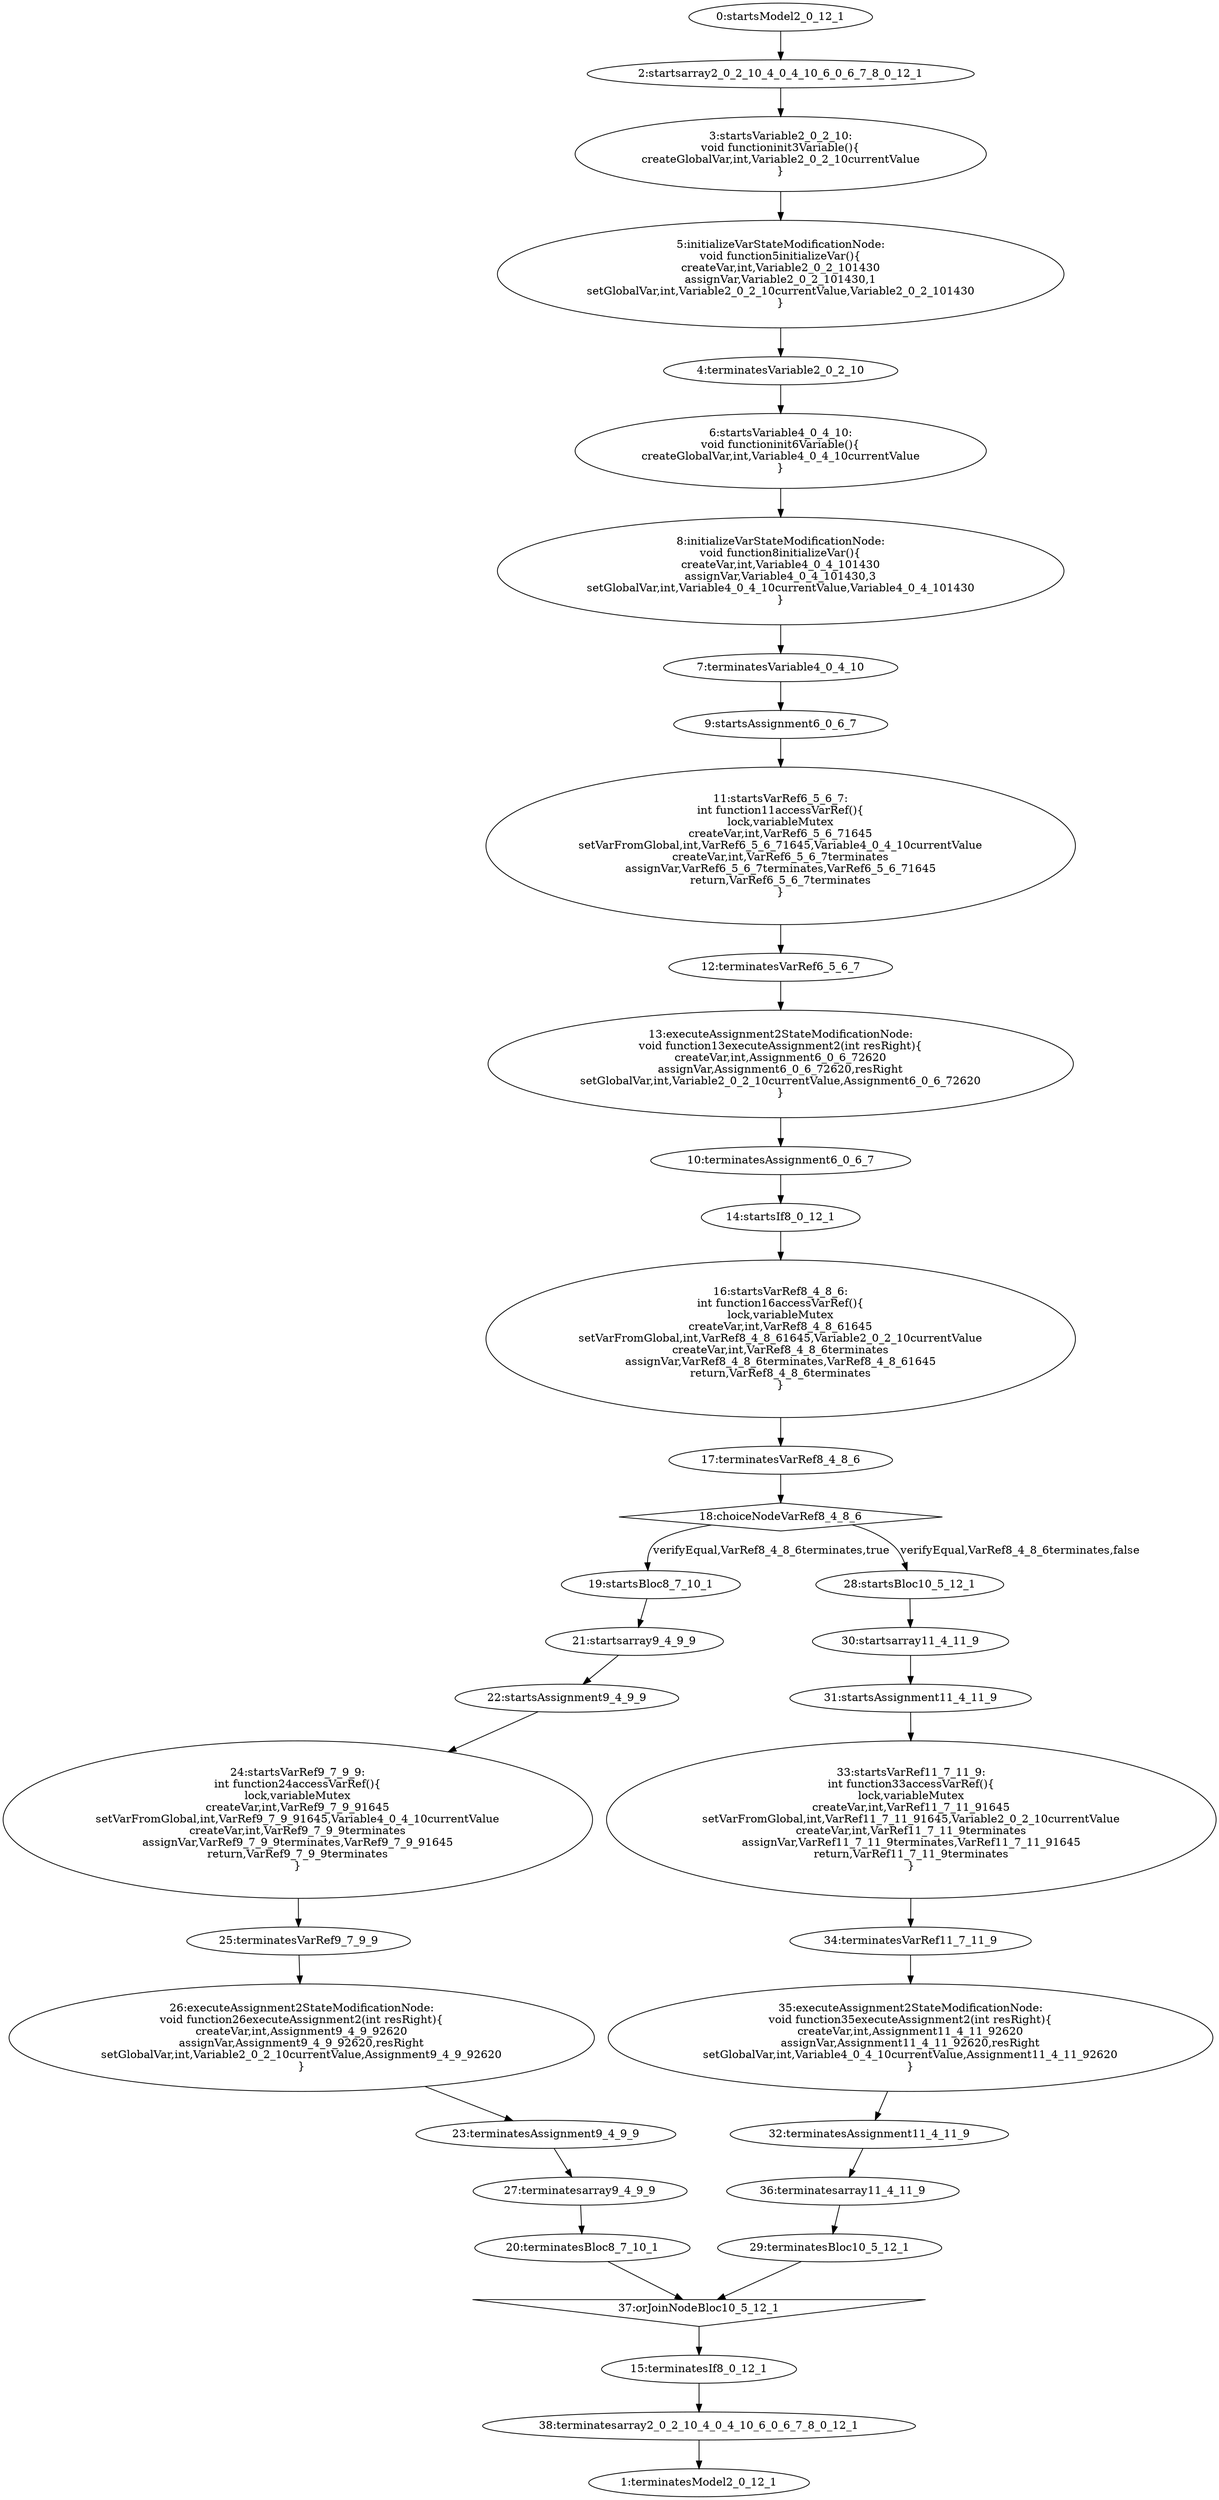 digraph G {
  "0" [label="0:startsModel2_0_12_1" shape="ellipse" ];
  "1" [label="1:terminatesModel2_0_12_1" shape="ellipse" ];
  "2" [label="2:startsarray2_0_2_10_4_0_4_10_6_0_6_7_8_0_12_1" shape="ellipse" ];
  "3" [label="3:startsVariable2_0_2_10:
void functioninit3Variable(){
createGlobalVar,int,Variable2_0_2_10currentValue
}" shape="ellipse" ];
  "4" [label="4:terminatesVariable2_0_2_10" shape="ellipse" ];
  "5" [label="5:initializeVarStateModificationNode:
void function5initializeVar(){
createVar,int,Variable2_0_2_101430
assignVar,Variable2_0_2_101430,1
setGlobalVar,int,Variable2_0_2_10currentValue,Variable2_0_2_101430
}" shape="ellipse" ];
  "6" [label="6:startsVariable4_0_4_10:
void functioninit6Variable(){
createGlobalVar,int,Variable4_0_4_10currentValue
}" shape="ellipse" ];
  "7" [label="7:terminatesVariable4_0_4_10" shape="ellipse" ];
  "8" [label="8:initializeVarStateModificationNode:
void function8initializeVar(){
createVar,int,Variable4_0_4_101430
assignVar,Variable4_0_4_101430,3
setGlobalVar,int,Variable4_0_4_10currentValue,Variable4_0_4_101430
}" shape="ellipse" ];
  "9" [label="9:startsAssignment6_0_6_7" shape="ellipse" ];
  "10" [label="10:terminatesAssignment6_0_6_7" shape="ellipse" ];
  "11" [label="11:startsVarRef6_5_6_7:
int function11accessVarRef(){
lock,variableMutex
createVar,int,VarRef6_5_6_71645
setVarFromGlobal,int,VarRef6_5_6_71645,Variable4_0_4_10currentValue
createVar,int,VarRef6_5_6_7terminates
assignVar,VarRef6_5_6_7terminates,VarRef6_5_6_71645
return,VarRef6_5_6_7terminates
}" shape="ellipse" ];
  "12" [label="12:terminatesVarRef6_5_6_7" shape="ellipse" ];
  "13" [label="13:executeAssignment2StateModificationNode:
void function13executeAssignment2(int resRight){
createVar,int,Assignment6_0_6_72620
assignVar,Assignment6_0_6_72620,resRight
setGlobalVar,int,Variable2_0_2_10currentValue,Assignment6_0_6_72620
}" shape="ellipse" ];
  "14" [label="14:startsIf8_0_12_1" shape="ellipse" ];
  "15" [label="15:terminatesIf8_0_12_1" shape="ellipse" ];
  "16" [label="16:startsVarRef8_4_8_6:
int function16accessVarRef(){
lock,variableMutex
createVar,int,VarRef8_4_8_61645
setVarFromGlobal,int,VarRef8_4_8_61645,Variable2_0_2_10currentValue
createVar,int,VarRef8_4_8_6terminates
assignVar,VarRef8_4_8_6terminates,VarRef8_4_8_61645
return,VarRef8_4_8_6terminates
}" shape="ellipse" ];
  "17" [label="17:terminatesVarRef8_4_8_6" shape="ellipse" ];
  "18" [label="18:choiceNodeVarRef8_4_8_6" shape="diamond" ];
  "19" [label="19:startsBloc8_7_10_1" shape="ellipse" ];
  "20" [label="20:terminatesBloc8_7_10_1" shape="ellipse" ];
  "21" [label="21:startsarray9_4_9_9" shape="ellipse" ];
  "22" [label="22:startsAssignment9_4_9_9" shape="ellipse" ];
  "23" [label="23:terminatesAssignment9_4_9_9" shape="ellipse" ];
  "24" [label="24:startsVarRef9_7_9_9:
int function24accessVarRef(){
lock,variableMutex
createVar,int,VarRef9_7_9_91645
setVarFromGlobal,int,VarRef9_7_9_91645,Variable4_0_4_10currentValue
createVar,int,VarRef9_7_9_9terminates
assignVar,VarRef9_7_9_9terminates,VarRef9_7_9_91645
return,VarRef9_7_9_9terminates
}" shape="ellipse" ];
  "25" [label="25:terminatesVarRef9_7_9_9" shape="ellipse" ];
  "26" [label="26:executeAssignment2StateModificationNode:
void function26executeAssignment2(int resRight){
createVar,int,Assignment9_4_9_92620
assignVar,Assignment9_4_9_92620,resRight
setGlobalVar,int,Variable2_0_2_10currentValue,Assignment9_4_9_92620
}" shape="ellipse" ];
  "27" [label="27:terminatesarray9_4_9_9" shape="ellipse" ];
  "28" [label="28:startsBloc10_5_12_1" shape="ellipse" ];
  "29" [label="29:terminatesBloc10_5_12_1" shape="ellipse" ];
  "30" [label="30:startsarray11_4_11_9" shape="ellipse" ];
  "31" [label="31:startsAssignment11_4_11_9" shape="ellipse" ];
  "32" [label="32:terminatesAssignment11_4_11_9" shape="ellipse" ];
  "33" [label="33:startsVarRef11_7_11_9:
int function33accessVarRef(){
lock,variableMutex
createVar,int,VarRef11_7_11_91645
setVarFromGlobal,int,VarRef11_7_11_91645,Variable2_0_2_10currentValue
createVar,int,VarRef11_7_11_9terminates
assignVar,VarRef11_7_11_9terminates,VarRef11_7_11_91645
return,VarRef11_7_11_9terminates
}" shape="ellipse" ];
  "34" [label="34:terminatesVarRef11_7_11_9" shape="ellipse" ];
  "35" [label="35:executeAssignment2StateModificationNode:
void function35executeAssignment2(int resRight){
createVar,int,Assignment11_4_11_92620
assignVar,Assignment11_4_11_92620,resRight
setGlobalVar,int,Variable4_0_4_10currentValue,Assignment11_4_11_92620
}" shape="ellipse" ];
  "36" [label="36:terminatesarray11_4_11_9" shape="ellipse" ];
  "37" [label="37:orJoinNodeBloc10_5_12_1" shape="invtriangle" ];
  "38" [label="38:terminatesarray2_0_2_10_4_0_4_10_6_0_6_7_8_0_12_1" shape="ellipse" ];
  "0" -> "2" [label=""];
  "3" -> "5" [label=""];
  "5" -> "4" [label=""];
  "2" -> "3" [label=""];
  "6" -> "8" [label=""];
  "8" -> "7" [label=""];
  "4" -> "6" [label=""];
  "11" -> "12" [label=""];
  "9" -> "11" [label=""];
  "12" -> "13" [label=""];
  "13" -> "10" [label=""];
  "7" -> "9" [label=""];
  "16" -> "17" [label=""];
  "14" -> "16" [label=""];
  "17" -> "18" [label=""];
  "19" -> "21" [label=""];
  "24" -> "25" [label=""];
  "22" -> "24" [label=""];
  "25" -> "26" [label=""];
  "26" -> "23" [label=""];
  "21" -> "22" [label=""];
  "23" -> "27" [label=""];
  "27" -> "20" [label=""];
  "18" -> "19" [label="verifyEqual,VarRef8_4_8_6terminates,true"];
  "28" -> "30" [label=""];
  "33" -> "34" [label=""];
  "31" -> "33" [label=""];
  "34" -> "35" [label=""];
  "35" -> "32" [label=""];
  "30" -> "31" [label=""];
  "32" -> "36" [label=""];
  "36" -> "29" [label=""];
  "18" -> "28" [label="verifyEqual,VarRef8_4_8_6terminates,false"];
  "29" -> "37" [label=""];
  "20" -> "37" [label=""];
  "37" -> "15" [label=""];
  "10" -> "14" [label=""];
  "15" -> "38" [label=""];
  "38" -> "1" [label=""];
}